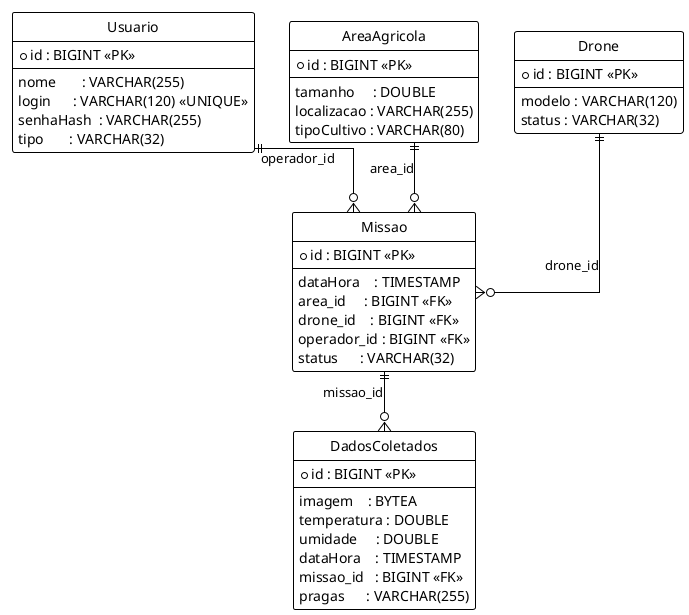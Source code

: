 @startuml
' Tema opcional
!theme plain
skinparam linetype ortho
hide circle
hide methods
hide stereotypes

' -----------------------
' Tabelas (entidades)
' -----------------------
entity "Usuario" as Usuario {
  + id : BIGINT <<PK>>
  --
  nome       : VARCHAR(255)
  login      : VARCHAR(120) <<UNIQUE>>
  senhaHash  : VARCHAR(255)
  tipo       : VARCHAR(32)
}

entity "AreaAgricola" as AreaAgricola {
  + id : BIGINT <<PK>>
  --
  tamanho     : DOUBLE
  localizacao : VARCHAR(255)
  tipoCultivo : VARCHAR(80)
}

entity "Drone" as Drone {
  + id : BIGINT <<PK>>
  --
  modelo : VARCHAR(120)
  status : VARCHAR(32)
}

entity "Missao" as Missao {
  + id : BIGINT <<PK>>
  --
  dataHora    : TIMESTAMP
  area_id     : BIGINT <<FK>>
  drone_id    : BIGINT <<FK>>
  operador_id : BIGINT <<FK>>
  status      : VARCHAR(32)
}

entity "DadosColetados" as DadosColetados {
  + id : BIGINT <<PK>>
  --
  imagem    : BYTEA
  temperatura : DOUBLE
  umidade     : DOUBLE
  dataHora    : TIMESTAMP
  missao_id   : BIGINT <<FK>>
  pragas      : VARCHAR(255)
}

' -----------------------
' Relacionamentos
' -----------------------
' 1 Usuario (operador) -> N Missoes
Usuario ||--o{ Missao : "operador_id"

' 1 AreaAgricola -> N Missoes
AreaAgricola ||--o{ Missao : "area_id"

' 1 Drone -> N Missoes
Drone ||--o{ Missao : "drone_id"

' 1 Missao -> N DadosColetados
Missao ||--o{ DadosColetados : "missao_id"
@enduml
